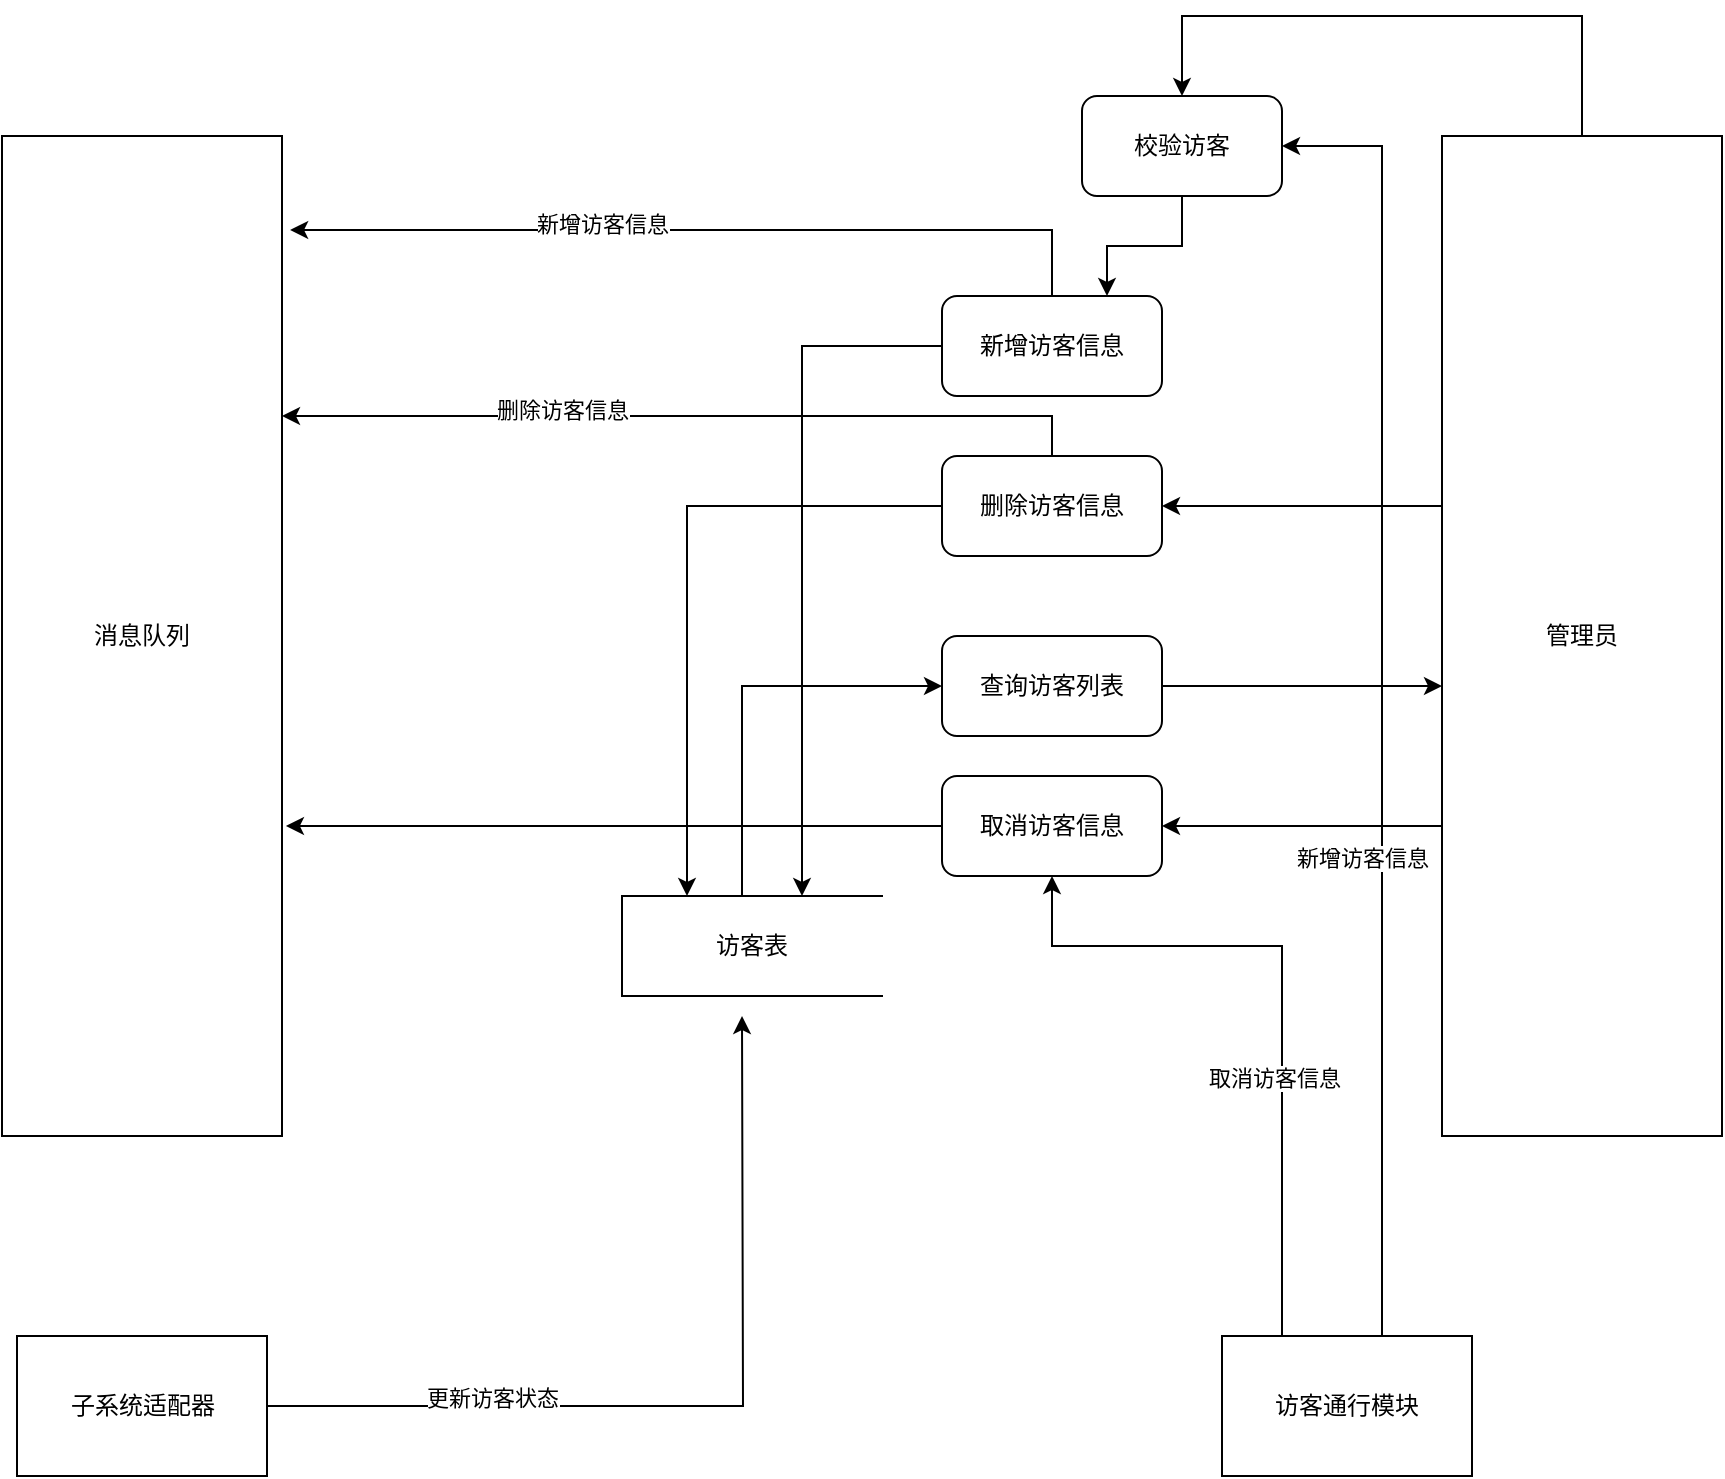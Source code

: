 <mxfile version="24.6.3" type="github">
  <diagram name="第 1 页" id="emYKHJB1NBSYCXd7v77e">
    <mxGraphModel dx="1313" dy="696" grid="1" gridSize="10" guides="1" tooltips="1" connect="1" arrows="1" fold="1" page="1" pageScale="1" pageWidth="1654" pageHeight="2336" math="0" shadow="0">
      <root>
        <mxCell id="0" />
        <mxCell id="1" parent="0" />
        <mxCell id="0phpjLP4zlJQy8E7lRai-10" style="edgeStyle=orthogonalEdgeStyle;rounded=0;orthogonalLoop=1;jettySize=auto;html=1;entryX=0;entryY=0.5;entryDx=0;entryDy=0;" parent="1" source="0phpjLP4zlJQy8E7lRai-1" target="0phpjLP4zlJQy8E7lRai-7" edge="1">
          <mxGeometry relative="1" as="geometry">
            <Array as="points">
              <mxPoint x="540" y="355" />
            </Array>
          </mxGeometry>
        </mxCell>
        <mxCell id="0phpjLP4zlJQy8E7lRai-1" value="访客表" style="shape=partialRectangle;whiteSpace=wrap;html=1;bottom=1;right=1;left=1;top=0;fillColor=none;routingCenterX=-0.5;direction=south;" parent="1" vertex="1">
          <mxGeometry x="480" y="460" width="130" height="50" as="geometry" />
        </mxCell>
        <mxCell id="0phpjLP4zlJQy8E7lRai-2" value="消息队列" style="rounded=0;whiteSpace=wrap;html=1;" parent="1" vertex="1">
          <mxGeometry x="170" y="80" width="140" height="500" as="geometry" />
        </mxCell>
        <mxCell id="0phpjLP4zlJQy8E7lRai-12" style="edgeStyle=orthogonalEdgeStyle;rounded=0;orthogonalLoop=1;jettySize=auto;html=1;entryX=1;entryY=0.5;entryDx=0;entryDy=0;" parent="1" source="0phpjLP4zlJQy8E7lRai-3" target="0phpjLP4zlJQy8E7lRai-5" edge="1">
          <mxGeometry relative="1" as="geometry">
            <Array as="points">
              <mxPoint x="860" y="265" />
              <mxPoint x="860" y="265" />
            </Array>
          </mxGeometry>
        </mxCell>
        <mxCell id="0phpjLP4zlJQy8E7lRai-13" style="edgeStyle=orthogonalEdgeStyle;rounded=0;orthogonalLoop=1;jettySize=auto;html=1;entryX=0.5;entryY=0;entryDx=0;entryDy=0;" parent="1" source="0phpjLP4zlJQy8E7lRai-3" target="qVtAXlUNlhjztxOwP9lv-9" edge="1">
          <mxGeometry relative="1" as="geometry">
            <Array as="points">
              <mxPoint x="960" y="20" />
              <mxPoint x="760" y="20" />
            </Array>
          </mxGeometry>
        </mxCell>
        <mxCell id="0A7oqAdJbyhDDZPTeTei-2" style="edgeStyle=orthogonalEdgeStyle;rounded=0;orthogonalLoop=1;jettySize=auto;html=1;entryX=1;entryY=0.5;entryDx=0;entryDy=0;" parent="1" source="0phpjLP4zlJQy8E7lRai-3" target="0A7oqAdJbyhDDZPTeTei-1" edge="1">
          <mxGeometry relative="1" as="geometry">
            <Array as="points">
              <mxPoint x="860" y="425" />
              <mxPoint x="860" y="425" />
            </Array>
          </mxGeometry>
        </mxCell>
        <mxCell id="0phpjLP4zlJQy8E7lRai-3" value="管理员" style="rounded=0;whiteSpace=wrap;html=1;" parent="1" vertex="1">
          <mxGeometry x="890" y="80" width="140" height="500" as="geometry" />
        </mxCell>
        <mxCell id="0phpjLP4zlJQy8E7lRai-15" style="edgeStyle=orthogonalEdgeStyle;rounded=0;orthogonalLoop=1;jettySize=auto;html=1;entryX=0;entryY=0.75;entryDx=0;entryDy=0;" parent="1" source="0phpjLP4zlJQy8E7lRai-5" target="0phpjLP4zlJQy8E7lRai-1" edge="1">
          <mxGeometry relative="1" as="geometry" />
        </mxCell>
        <mxCell id="0phpjLP4zlJQy8E7lRai-5" value="删除访客信息" style="rounded=1;whiteSpace=wrap;html=1;" parent="1" vertex="1">
          <mxGeometry x="640" y="240" width="110" height="50" as="geometry" />
        </mxCell>
        <mxCell id="0phpjLP4zlJQy8E7lRai-14" style="edgeStyle=orthogonalEdgeStyle;rounded=0;orthogonalLoop=1;jettySize=auto;html=1;" parent="1" source="0phpjLP4zlJQy8E7lRai-6" target="0phpjLP4zlJQy8E7lRai-1" edge="1">
          <mxGeometry relative="1" as="geometry">
            <Array as="points">
              <mxPoint x="570" y="185" />
            </Array>
          </mxGeometry>
        </mxCell>
        <mxCell id="0phpjLP4zlJQy8E7lRai-6" value="新增访客信息" style="rounded=1;whiteSpace=wrap;html=1;" parent="1" vertex="1">
          <mxGeometry x="640" y="160" width="110" height="50" as="geometry" />
        </mxCell>
        <mxCell id="0phpjLP4zlJQy8E7lRai-11" style="edgeStyle=orthogonalEdgeStyle;rounded=0;orthogonalLoop=1;jettySize=auto;html=1;" parent="1" source="0phpjLP4zlJQy8E7lRai-7" target="0phpjLP4zlJQy8E7lRai-3" edge="1">
          <mxGeometry relative="1" as="geometry">
            <Array as="points">
              <mxPoint x="860" y="355" />
              <mxPoint x="860" y="355" />
            </Array>
          </mxGeometry>
        </mxCell>
        <mxCell id="0phpjLP4zlJQy8E7lRai-7" value="查询访客列表" style="rounded=1;whiteSpace=wrap;html=1;" parent="1" vertex="1">
          <mxGeometry x="640" y="330" width="110" height="50" as="geometry" />
        </mxCell>
        <mxCell id="0phpjLP4zlJQy8E7lRai-16" style="edgeStyle=orthogonalEdgeStyle;rounded=0;orthogonalLoop=1;jettySize=auto;html=1;entryX=1.029;entryY=0.094;entryDx=0;entryDy=0;entryPerimeter=0;" parent="1" source="0phpjLP4zlJQy8E7lRai-6" target="0phpjLP4zlJQy8E7lRai-2" edge="1">
          <mxGeometry relative="1" as="geometry">
            <Array as="points">
              <mxPoint x="695" y="127" />
            </Array>
          </mxGeometry>
        </mxCell>
        <mxCell id="0phpjLP4zlJQy8E7lRai-18" value="新增访客信息" style="edgeLabel;html=1;align=center;verticalAlign=middle;resizable=0;points=[];" parent="0phpjLP4zlJQy8E7lRai-16" vertex="1" connectable="0">
          <mxGeometry x="0.387" y="-3" relative="1" as="geometry">
            <mxPoint x="29" as="offset" />
          </mxGeometry>
        </mxCell>
        <mxCell id="0phpjLP4zlJQy8E7lRai-17" style="edgeStyle=orthogonalEdgeStyle;rounded=0;orthogonalLoop=1;jettySize=auto;html=1;" parent="1" source="0phpjLP4zlJQy8E7lRai-5" edge="1">
          <mxGeometry relative="1" as="geometry">
            <mxPoint x="310" y="220" as="targetPoint" />
            <Array as="points">
              <mxPoint x="695" y="220" />
              <mxPoint x="310" y="220" />
            </Array>
          </mxGeometry>
        </mxCell>
        <mxCell id="0phpjLP4zlJQy8E7lRai-19" value="删除访客信息" style="edgeLabel;html=1;align=center;verticalAlign=middle;resizable=0;points=[];" parent="0phpjLP4zlJQy8E7lRai-17" vertex="1" connectable="0">
          <mxGeometry x="0.57" y="-3" relative="1" as="geometry">
            <mxPoint x="53" as="offset" />
          </mxGeometry>
        </mxCell>
        <mxCell id="0A7oqAdJbyhDDZPTeTei-1" value="取消访客信息" style="rounded=1;whiteSpace=wrap;html=1;" parent="1" vertex="1">
          <mxGeometry x="640" y="400" width="110" height="50" as="geometry" />
        </mxCell>
        <mxCell id="0A7oqAdJbyhDDZPTeTei-5" style="edgeStyle=orthogonalEdgeStyle;rounded=0;orthogonalLoop=1;jettySize=auto;html=1;entryX=1.014;entryY=0.69;entryDx=0;entryDy=0;entryPerimeter=0;" parent="1" source="0A7oqAdJbyhDDZPTeTei-1" target="0phpjLP4zlJQy8E7lRai-2" edge="1">
          <mxGeometry relative="1" as="geometry" />
        </mxCell>
        <mxCell id="abeHshuv27DSIOBXUmLj-3" style="edgeStyle=orthogonalEdgeStyle;rounded=0;orthogonalLoop=1;jettySize=auto;html=1;" parent="1" source="abeHshuv27DSIOBXUmLj-2" edge="1">
          <mxGeometry relative="1" as="geometry">
            <mxPoint x="540" y="520" as="targetPoint" />
          </mxGeometry>
        </mxCell>
        <mxCell id="abeHshuv27DSIOBXUmLj-4" value="更新访客状态" style="edgeLabel;html=1;align=center;verticalAlign=middle;resizable=0;points=[];" parent="abeHshuv27DSIOBXUmLj-3" vertex="1" connectable="0">
          <mxGeometry x="-0.485" y="4" relative="1" as="geometry">
            <mxPoint x="1" as="offset" />
          </mxGeometry>
        </mxCell>
        <mxCell id="abeHshuv27DSIOBXUmLj-2" value="子系统适配器" style="rounded=0;whiteSpace=wrap;html=1;" parent="1" vertex="1">
          <mxGeometry x="177.5" y="680" width="125" height="70" as="geometry" />
        </mxCell>
        <mxCell id="qVtAXlUNlhjztxOwP9lv-2" style="edgeStyle=orthogonalEdgeStyle;rounded=0;orthogonalLoop=1;jettySize=auto;html=1;entryX=1;entryY=0.5;entryDx=0;entryDy=0;" edge="1" parent="1" source="qVtAXlUNlhjztxOwP9lv-1" target="qVtAXlUNlhjztxOwP9lv-9">
          <mxGeometry relative="1" as="geometry">
            <Array as="points">
              <mxPoint x="860" y="85" />
            </Array>
          </mxGeometry>
        </mxCell>
        <mxCell id="qVtAXlUNlhjztxOwP9lv-8" value="新增访客信息" style="edgeLabel;html=1;align=center;verticalAlign=middle;resizable=0;points=[];" vertex="1" connectable="0" parent="qVtAXlUNlhjztxOwP9lv-2">
          <mxGeometry x="-0.261" relative="1" as="geometry">
            <mxPoint x="-10" y="-1" as="offset" />
          </mxGeometry>
        </mxCell>
        <mxCell id="qVtAXlUNlhjztxOwP9lv-3" style="edgeStyle=orthogonalEdgeStyle;rounded=0;orthogonalLoop=1;jettySize=auto;html=1;" edge="1" parent="1" source="qVtAXlUNlhjztxOwP9lv-1" target="0A7oqAdJbyhDDZPTeTei-1">
          <mxGeometry relative="1" as="geometry">
            <Array as="points">
              <mxPoint x="810" y="485" />
              <mxPoint x="695" y="485" />
            </Array>
          </mxGeometry>
        </mxCell>
        <mxCell id="qVtAXlUNlhjztxOwP9lv-6" value="取消访客信息" style="edgeLabel;html=1;align=center;verticalAlign=middle;resizable=0;points=[];" vertex="1" connectable="0" parent="qVtAXlUNlhjztxOwP9lv-3">
          <mxGeometry x="-0.252" y="4" relative="1" as="geometry">
            <mxPoint as="offset" />
          </mxGeometry>
        </mxCell>
        <mxCell id="qVtAXlUNlhjztxOwP9lv-1" value="访客通行模块" style="rounded=0;whiteSpace=wrap;html=1;" vertex="1" parent="1">
          <mxGeometry x="780" y="680" width="125" height="70" as="geometry" />
        </mxCell>
        <mxCell id="qVtAXlUNlhjztxOwP9lv-10" style="edgeStyle=orthogonalEdgeStyle;rounded=0;orthogonalLoop=1;jettySize=auto;html=1;entryX=0.75;entryY=0;entryDx=0;entryDy=0;" edge="1" parent="1" source="qVtAXlUNlhjztxOwP9lv-9" target="0phpjLP4zlJQy8E7lRai-6">
          <mxGeometry relative="1" as="geometry" />
        </mxCell>
        <mxCell id="qVtAXlUNlhjztxOwP9lv-9" value="校验访客" style="rounded=1;whiteSpace=wrap;html=1;" vertex="1" parent="1">
          <mxGeometry x="710" y="60" width="100" height="50" as="geometry" />
        </mxCell>
      </root>
    </mxGraphModel>
  </diagram>
</mxfile>
